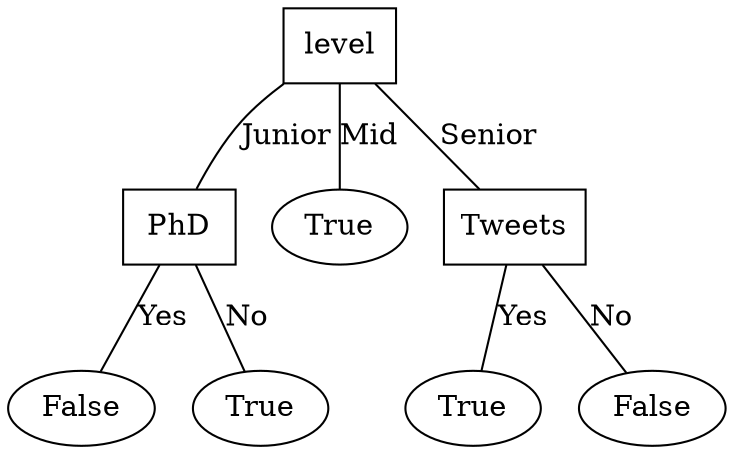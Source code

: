 graph g {
    level [shape=box];

    // Junior 
    PhD [shape=box];
    level -- PhD [label="Junior"];
    False1 [label="False"];
    True1 [label="True"];
    PhD -- False1 [label="Yes"];
    PhD --  True1 [label="No"];

    // Mid
    True2 [label="True"];
    level -- True2 [label="Mid"];

    // Senior
    Tweets [shape=box];
    level -- Tweets [label="Senior"];
    True3 [label="True"];
    False3 [label="False"];
    Tweets -- False3 [label="No"];
    Tweets -- True3 [label="Yes"];
}